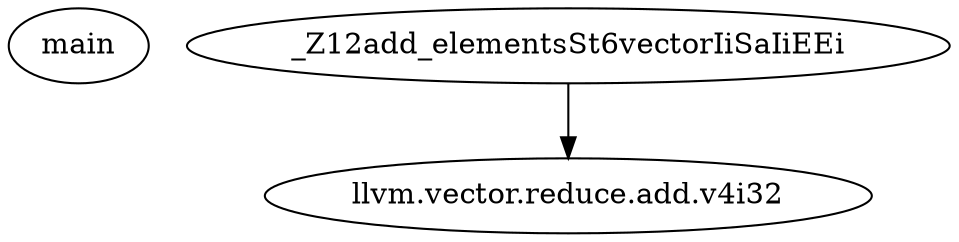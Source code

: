 digraph CallGraph {
    // Nodes
    node [shape=ellipse];
    main [label="main"];
    add_elements [label="_Z12add_elementsSt6vectorIiSaIiEEi"];
    llv_vector_reduce_add [label="llvm.vector.reduce.add.v4i32"];

    // Edges
    add_elements -> llv_vector_reduce_add;
}
